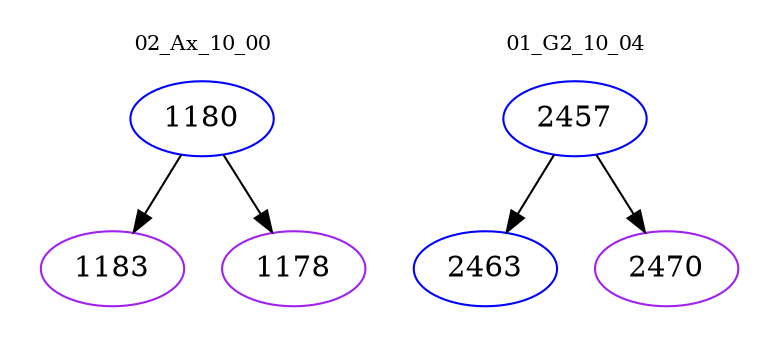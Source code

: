 digraph{
subgraph cluster_0 {
color = white
label = "02_Ax_10_00";
fontsize=10;
T0_1180 [label="1180", color="blue"]
T0_1180 -> T0_1183 [color="black"]
T0_1183 [label="1183", color="purple"]
T0_1180 -> T0_1178 [color="black"]
T0_1178 [label="1178", color="purple"]
}
subgraph cluster_1 {
color = white
label = "01_G2_10_04";
fontsize=10;
T1_2457 [label="2457", color="blue"]
T1_2457 -> T1_2463 [color="black"]
T1_2463 [label="2463", color="blue"]
T1_2457 -> T1_2470 [color="black"]
T1_2470 [label="2470", color="purple"]
}
}
